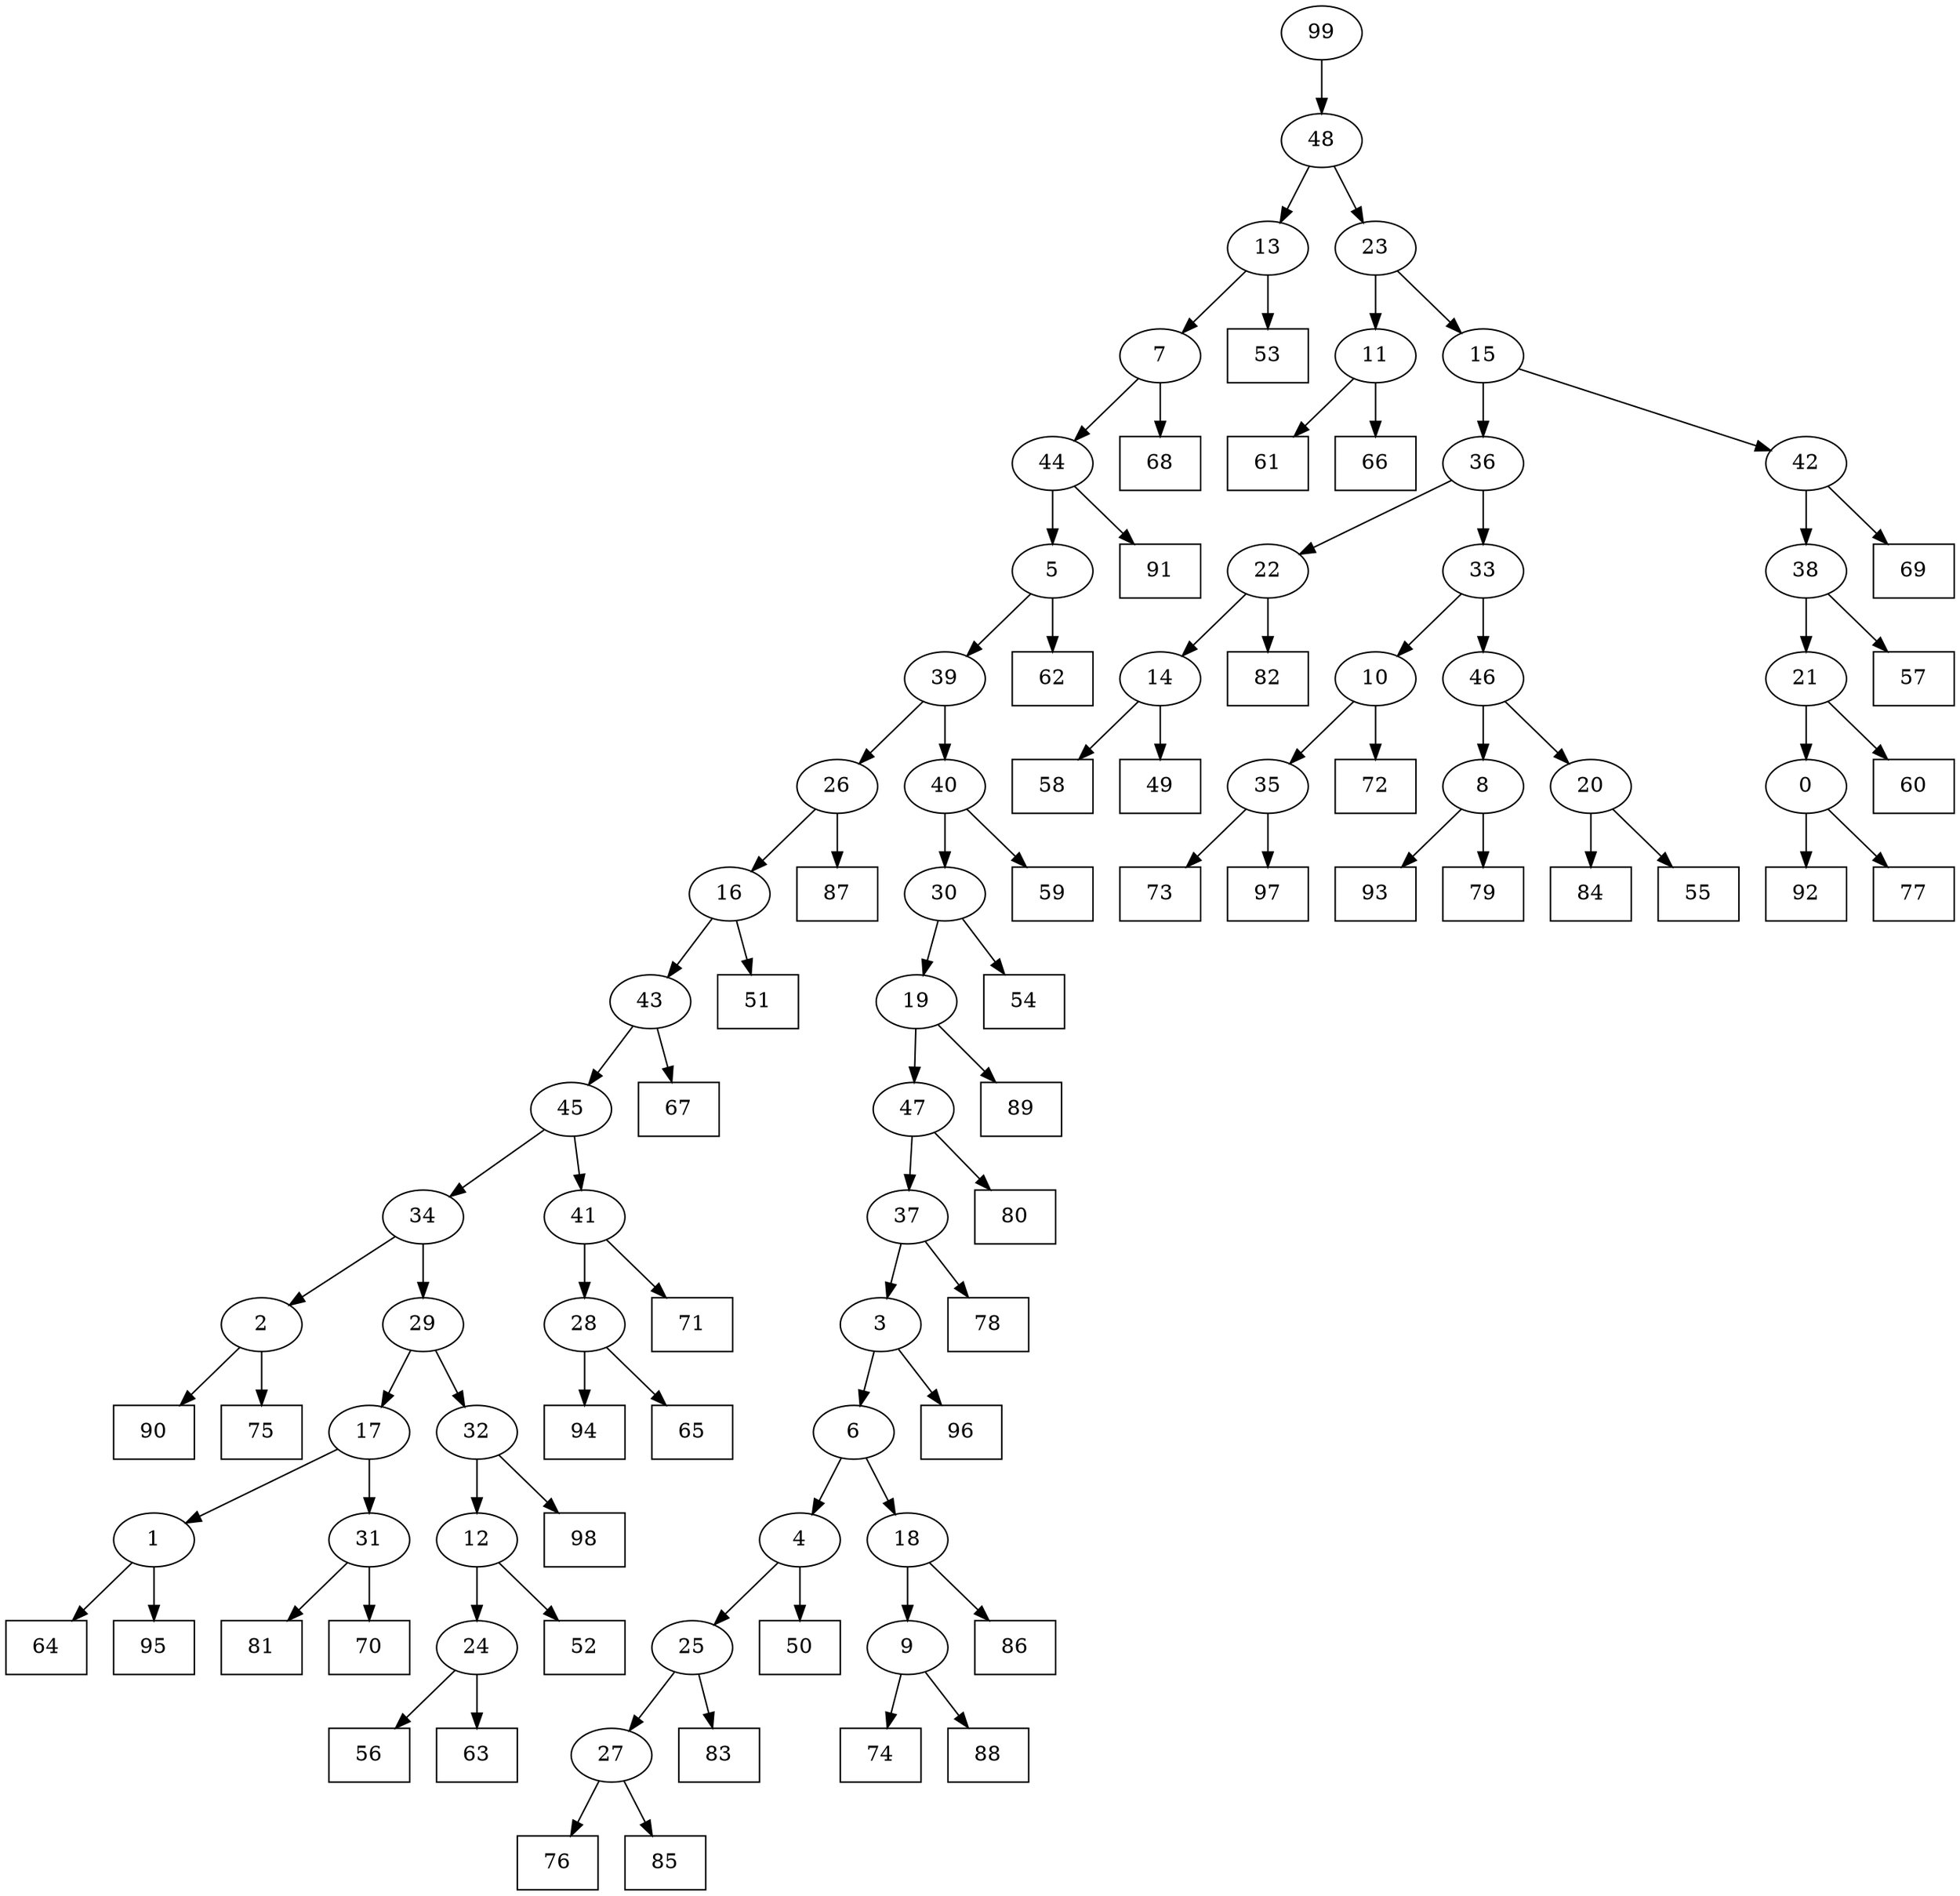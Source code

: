 digraph G {
0[label="0"];
1[label="1"];
2[label="2"];
3[label="3"];
4[label="4"];
5[label="5"];
6[label="6"];
7[label="7"];
8[label="8"];
9[label="9"];
10[label="10"];
11[label="11"];
12[label="12"];
13[label="13"];
14[label="14"];
15[label="15"];
16[label="16"];
17[label="17"];
18[label="18"];
19[label="19"];
20[label="20"];
21[label="21"];
22[label="22"];
23[label="23"];
24[label="24"];
25[label="25"];
26[label="26"];
27[label="27"];
28[label="28"];
29[label="29"];
30[label="30"];
31[label="31"];
32[label="32"];
33[label="33"];
34[label="34"];
35[label="35"];
36[label="36"];
37[label="37"];
38[label="38"];
39[label="39"];
40[label="40"];
41[label="41"];
42[label="42"];
43[label="43"];
44[label="44"];
45[label="45"];
46[label="46"];
47[label="47"];
48[label="48"];
49[shape=box,label="94"];
50[shape=box,label="60"];
51[shape=box,label="93"];
52[shape=box,label="68"];
53[shape=box,label="79"];
54[shape=box,label="76"];
55[shape=box,label="84"];
56[shape=box,label="98"];
57[shape=box,label="74"];
58[shape=box,label="78"];
59[shape=box,label="92"];
60[shape=box,label="72"];
61[shape=box,label="55"];
62[shape=box,label="58"];
63[shape=box,label="91"];
64[shape=box,label="57"];
65[shape=box,label="81"];
66[shape=box,label="85"];
67[shape=box,label="80"];
68[shape=box,label="64"];
69[shape=box,label="73"];
70[shape=box,label="56"];
71[shape=box,label="71"];
72[shape=box,label="62"];
73[shape=box,label="97"];
74[shape=box,label="89"];
75[shape=box,label="59"];
76[shape=box,label="90"];
77[shape=box,label="87"];
78[shape=box,label="51"];
79[shape=box,label="67"];
80[shape=box,label="86"];
81[shape=box,label="61"];
82[shape=box,label="52"];
83[shape=box,label="95"];
84[shape=box,label="66"];
85[shape=box,label="70"];
86[shape=box,label="83"];
87[shape=box,label="53"];
88[shape=box,label="82"];
89[shape=box,label="96"];
90[shape=box,label="65"];
91[shape=box,label="49"];
92[shape=box,label="77"];
93[shape=box,label="54"];
94[shape=box,label="69"];
95[shape=box,label="50"];
96[shape=box,label="75"];
97[shape=box,label="88"];
98[shape=box,label="63"];
99[label="99"];
41->71 ;
20->61 ;
9->57 ;
23->15 ;
14->62 ;
35->73 ;
15->42 ;
42->94 ;
0->59 ;
45->34 ;
34->29 ;
27->66 ;
17->31 ;
31->65 ;
37->58 ;
4->25 ;
27->54 ;
3->89 ;
7->52 ;
25->86 ;
11->81 ;
18->80 ;
38->64 ;
45->41 ;
18->9 ;
6->18 ;
22->14 ;
35->69 ;
42->38 ;
16->78 ;
31->85 ;
21->0 ;
46->8 ;
28->49 ;
2->96 ;
29->32 ;
32->56 ;
47->67 ;
26->77 ;
34->2 ;
2->76 ;
16->43 ;
43->79 ;
5->72 ;
39->26 ;
26->16 ;
13->87 ;
43->45 ;
15->36 ;
25->27 ;
11->84 ;
23->11 ;
14->91 ;
6->4 ;
4->95 ;
44->63 ;
36->22 ;
22->88 ;
29->17 ;
38->21 ;
21->50 ;
8->53 ;
30->93 ;
47->37 ;
1->83 ;
40->30 ;
30->19 ;
1->68 ;
33->10 ;
10->60 ;
19->47 ;
48->23 ;
24->70 ;
37->3 ;
3->6 ;
10->35 ;
13->7 ;
17->1 ;
0->92 ;
36->33 ;
33->46 ;
41->28 ;
28->90 ;
12->24 ;
24->98 ;
19->74 ;
99->48 ;
48->13 ;
8->51 ;
44->5 ;
40->75 ;
32->12 ;
12->82 ;
7->44 ;
46->20 ;
20->55 ;
9->97 ;
5->39 ;
39->40 ;
}
